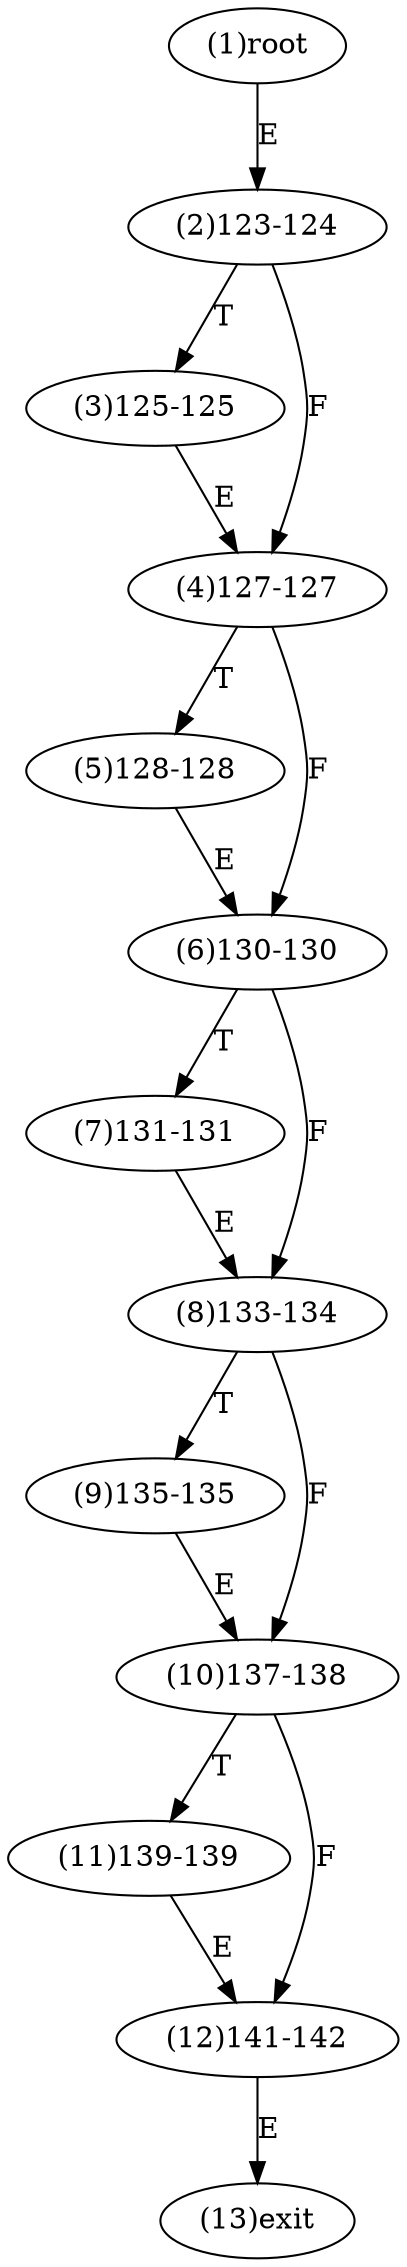 digraph "" { 
1[ label="(1)root"];
2[ label="(2)123-124"];
3[ label="(3)125-125"];
4[ label="(4)127-127"];
5[ label="(5)128-128"];
6[ label="(6)130-130"];
7[ label="(7)131-131"];
8[ label="(8)133-134"];
9[ label="(9)135-135"];
10[ label="(10)137-138"];
11[ label="(11)139-139"];
12[ label="(12)141-142"];
13[ label="(13)exit"];
1->2[ label="E"];
2->4[ label="F"];
2->3[ label="T"];
3->4[ label="E"];
4->6[ label="F"];
4->5[ label="T"];
5->6[ label="E"];
6->8[ label="F"];
6->7[ label="T"];
7->8[ label="E"];
8->10[ label="F"];
8->9[ label="T"];
9->10[ label="E"];
10->12[ label="F"];
10->11[ label="T"];
11->12[ label="E"];
12->13[ label="E"];
}